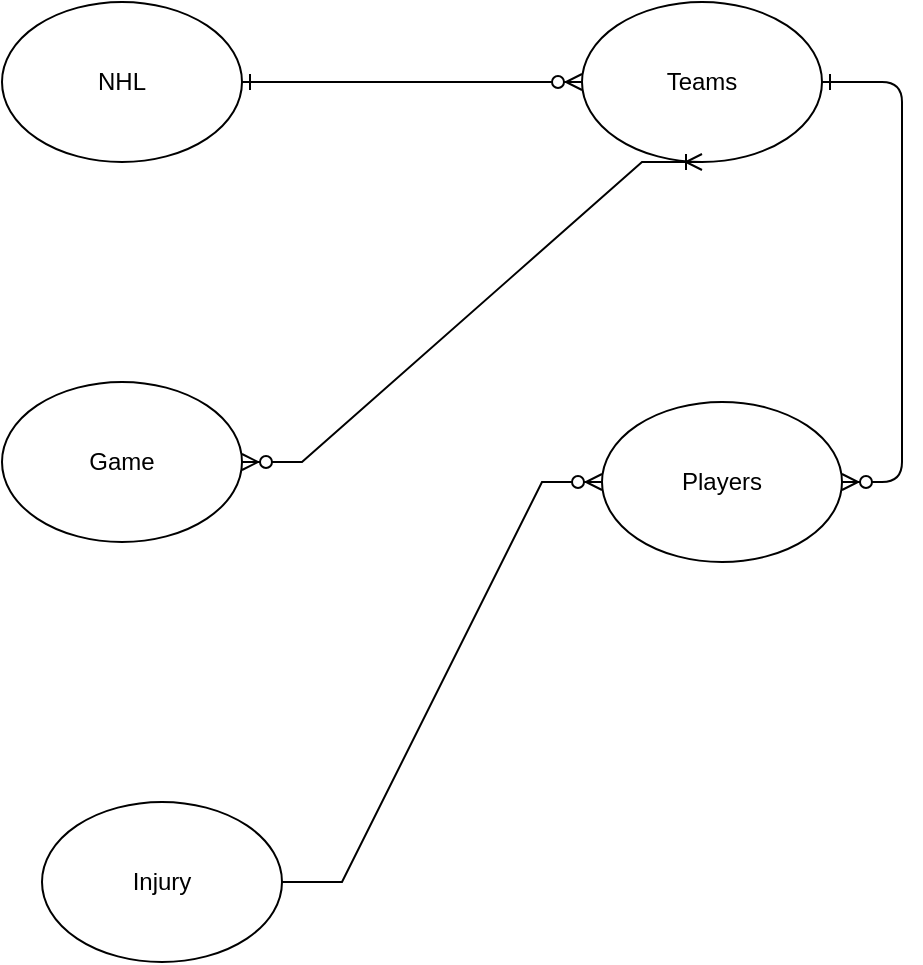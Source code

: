 <mxfile version="21.3.2" type="device">
  <diagram name="Page-1" id="kwJ0xN4pUpptB91KmvLG">
    <mxGraphModel dx="1434" dy="796" grid="1" gridSize="10" guides="1" tooltips="1" connect="1" arrows="1" fold="1" page="1" pageScale="1" pageWidth="850" pageHeight="1100" math="0" shadow="0">
      <root>
        <mxCell id="0" />
        <mxCell id="1" parent="0" />
        <mxCell id="-MbcJMwvM5c3Mw9vCzJx-1" value="NHL" style="ellipse;whiteSpace=wrap;html=1;" vertex="1" parent="1">
          <mxGeometry x="220" y="160" width="120" height="80" as="geometry" />
        </mxCell>
        <mxCell id="-MbcJMwvM5c3Mw9vCzJx-2" value="Teams" style="ellipse;whiteSpace=wrap;html=1;" vertex="1" parent="1">
          <mxGeometry x="510" y="160" width="120" height="80" as="geometry" />
        </mxCell>
        <mxCell id="-MbcJMwvM5c3Mw9vCzJx-3" value="Players" style="ellipse;whiteSpace=wrap;html=1;" vertex="1" parent="1">
          <mxGeometry x="520" y="360" width="120" height="80" as="geometry" />
        </mxCell>
        <mxCell id="-MbcJMwvM5c3Mw9vCzJx-4" value="Injury" style="ellipse;whiteSpace=wrap;html=1;" vertex="1" parent="1">
          <mxGeometry x="240" y="560" width="120" height="80" as="geometry" />
        </mxCell>
        <mxCell id="-MbcJMwvM5c3Mw9vCzJx-5" value="Game" style="ellipse;whiteSpace=wrap;html=1;" vertex="1" parent="1">
          <mxGeometry x="220" y="350" width="120" height="80" as="geometry" />
        </mxCell>
        <mxCell id="-MbcJMwvM5c3Mw9vCzJx-6" value="" style="edgeStyle=entityRelationEdgeStyle;endArrow=ERzeroToMany;startArrow=ERone;endFill=1;startFill=0;exitX=1;exitY=0.5;exitDx=0;exitDy=0;exitPerimeter=0;" edge="1" parent="1" source="-MbcJMwvM5c3Mw9vCzJx-2" target="-MbcJMwvM5c3Mw9vCzJx-3">
          <mxGeometry width="100" height="100" relative="1" as="geometry">
            <mxPoint x="600" y="64" as="sourcePoint" />
            <mxPoint x="840" y="355" as="targetPoint" />
          </mxGeometry>
        </mxCell>
        <mxCell id="-MbcJMwvM5c3Mw9vCzJx-7" value="" style="edgeStyle=entityRelationEdgeStyle;endArrow=ERzeroToMany;startArrow=ERone;endFill=1;startFill=0;exitX=1;exitY=0.5;exitDx=0;exitDy=0;entryX=0;entryY=0.5;entryDx=0;entryDy=0;" edge="1" parent="1" source="-MbcJMwvM5c3Mw9vCzJx-1" target="-MbcJMwvM5c3Mw9vCzJx-2">
          <mxGeometry width="100" height="100" relative="1" as="geometry">
            <mxPoint x="360" y="201" as="sourcePoint" />
            <mxPoint x="440" y="170" as="targetPoint" />
          </mxGeometry>
        </mxCell>
        <mxCell id="-MbcJMwvM5c3Mw9vCzJx-8" value="" style="edgeStyle=entityRelationEdgeStyle;fontSize=12;html=1;endArrow=ERoneToMany;startArrow=ERzeroToMany;rounded=0;exitX=1;exitY=0.5;exitDx=0;exitDy=0;entryX=0.5;entryY=1;entryDx=0;entryDy=0;" edge="1" parent="1" source="-MbcJMwvM5c3Mw9vCzJx-5" target="-MbcJMwvM5c3Mw9vCzJx-2">
          <mxGeometry width="100" height="100" relative="1" as="geometry">
            <mxPoint x="400" y="430" as="sourcePoint" />
            <mxPoint x="500" y="260" as="targetPoint" />
          </mxGeometry>
        </mxCell>
        <mxCell id="-MbcJMwvM5c3Mw9vCzJx-12" value="" style="edgeStyle=entityRelationEdgeStyle;fontSize=12;html=1;endArrow=ERzeroToMany;endFill=1;rounded=0;exitX=1;exitY=0.5;exitDx=0;exitDy=0;entryX=0;entryY=0.5;entryDx=0;entryDy=0;" edge="1" parent="1" source="-MbcJMwvM5c3Mw9vCzJx-4" target="-MbcJMwvM5c3Mw9vCzJx-3">
          <mxGeometry width="100" height="100" relative="1" as="geometry">
            <mxPoint x="390" y="590" as="sourcePoint" />
            <mxPoint x="470" y="460" as="targetPoint" />
          </mxGeometry>
        </mxCell>
      </root>
    </mxGraphModel>
  </diagram>
</mxfile>
